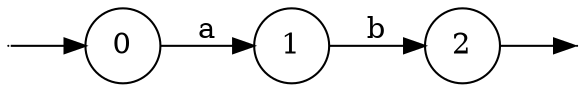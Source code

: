 digraph
{
  vcsn_context = "[ab]? → ℤ"
  rankdir = LR
  {
    node [shape = point, width = 0]
    I0
    F2
  }
  {
    node [shape = circle]
    0
    1
    2
  }
  I0 -> 0
  0 -> 1 [label = "a"]
  1 -> 2 [label = "b"]
  2 -> F2
}
